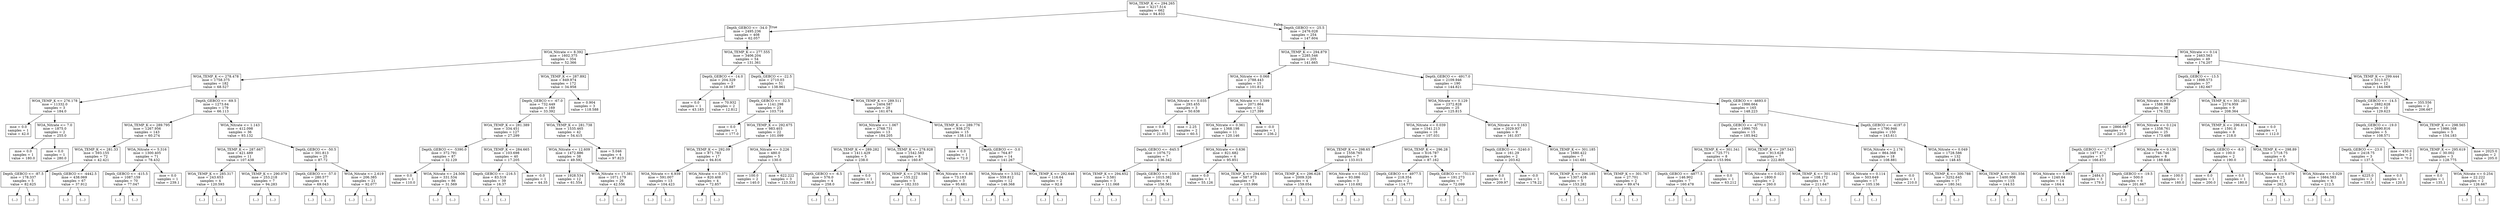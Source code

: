 digraph Tree {
node [shape=box] ;
0 [label="WOA_TEMP_K <= 294.265\nmse = 4217.514\nsamples = 662\nvalue = 94.833"] ;
1 [label="Depth_GEBCO <= -34.0\nmse = 2495.236\nsamples = 408\nvalue = 62.057"] ;
0 -> 1 [labeldistance=2.5, labelangle=45, headlabel="True"] ;
2 [label="WOA_Nitrate <= 8.392\nmse = 1602.375\nsamples = 354\nvalue = 52.366"] ;
1 -> 2 ;
3 [label="WOA_TEMP_K <= 278.478\nmse = 1758.375\nsamples = 182\nvalue = 68.527"] ;
2 -> 3 ;
4 [label="WOA_TEMP_K <= 276.178\nmse = 11332.0\nsamples = 3\nvalue = 184.0"] ;
3 -> 4 ;
5 [label="mse = 0.0\nsamples = 1\nvalue = 42.0"] ;
4 -> 5 ;
6 [label="WOA_Nitrate <= 7.0\nmse = 1875.0\nsamples = 2\nvalue = 255.0"] ;
4 -> 6 ;
7 [label="mse = 0.0\nsamples = 1\nvalue = 180.0"] ;
6 -> 7 ;
8 [label="mse = 0.0\nsamples = 1\nvalue = 280.0"] ;
6 -> 8 ;
9 [label="Depth_GEBCO <= -69.5\nmse = 1273.64\nsamples = 179\nvalue = 66.113"] ;
3 -> 9 ;
10 [label="WOA_TEMP_K <= 289.795\nmse = 1267.956\nsamples = 143\nvalue = 60.274"] ;
9 -> 10 ;
11 [label="WOA_TEMP_K <= 281.33\nmse = 593.155\nsamples = 72\nvalue = 42.421"] ;
10 -> 11 ;
12 [label="Depth_GEBCO <= -87.5\nmse = 178.337\nsamples = 5\nvalue = 82.625"] ;
11 -> 12 ;
13 [label="(...)"] ;
12 -> 13 ;
20 [label="(...)"] ;
12 -> 20 ;
21 [label="Depth_GEBCO <= -4442.5\nmse = 438.069\nsamples = 67\nvalue = 37.912"] ;
11 -> 21 ;
22 [label="(...)"] ;
21 -> 22 ;
47 [label="(...)"] ;
21 -> 47 ;
120 [label="WOA_Nitrate <= 5.316\nmse = 1300.405\nsamples = 71\nvalue = 78.432"] ;
10 -> 120 ;
121 [label="Depth_GEBCO <= -415.5\nmse = 1087.159\nsamples = 70\nvalue = 77.047"] ;
120 -> 121 ;
122 [label="(...)"] ;
121 -> 122 ;
233 [label="(...)"] ;
121 -> 233 ;
238 [label="mse = 0.0\nsamples = 1\nvalue = 239.1"] ;
120 -> 238 ;
239 [label="WOA_Nitrate <= 1.143\nmse = 412.098\nsamples = 36\nvalue = 93.132"] ;
9 -> 239 ;
240 [label="WOA_TEMP_K <= 287.667\nmse = 421.489\nsamples = 11\nvalue = 107.438"] ;
239 -> 240 ;
241 [label="WOA_TEMP_K <= 285.317\nmse = 243.653\nsamples = 4\nvalue = 120.593"] ;
240 -> 241 ;
242 [label="(...)"] ;
241 -> 242 ;
243 [label="(...)"] ;
241 -> 243 ;
246 [label="WOA_TEMP_K <= 290.079\nmse = 253.218\nsamples = 7\nvalue = 94.283"] ;
240 -> 246 ;
247 [label="(...)"] ;
246 -> 247 ;
258 [label="(...)"] ;
246 -> 258 ;
259 [label="Depth_GEBCO <= -50.5\nmse = 301.813\nsamples = 25\nvalue = 87.72"] ;
239 -> 259 ;
260 [label="Depth_GEBCO <= -57.0\nmse = 280.577\nsamples = 4\nvalue = 69.043"] ;
259 -> 260 ;
261 [label="(...)"] ;
260 -> 261 ;
264 [label="(...)"] ;
260 -> 264 ;
267 [label="WOA_Nitrate <= 2.619\nmse = 206.385\nsamples = 21\nvalue = 92.077"] ;
259 -> 267 ;
268 [label="(...)"] ;
267 -> 268 ;
277 [label="(...)"] ;
267 -> 277 ;
294 [label="WOA_TEMP_K <= 287.892\nmse = 849.974\nsamples = 172\nvalue = 34.958"] ;
2 -> 294 ;
295 [label="Depth_GEBCO <= -67.0\nmse = 732.449\nsamples = 169\nvalue = 33.392"] ;
294 -> 295 ;
296 [label="WOA_TEMP_K <= 281.389\nmse = 334.451\nsamples = 127\nvalue = 27.299"] ;
295 -> 296 ;
297 [label="Depth_GEBCO <= -5390.0\nmse = 372.791\nsamples = 87\nvalue = 32.129"] ;
296 -> 297 ;
298 [label="mse = 0.0\nsamples = 1\nvalue = 110.0"] ;
297 -> 298 ;
299 [label="WOA_Nitrate <= 24.506\nmse = 331.534\nsamples = 86\nvalue = 31.569"] ;
297 -> 299 ;
300 [label="(...)"] ;
299 -> 300 ;
399 [label="(...)"] ;
299 -> 399 ;
462 [label="WOA_TEMP_K <= 284.665\nmse = 103.698\nsamples = 40\nvalue = 17.205"] ;
296 -> 462 ;
463 [label="Depth_GEBCO <= -216.5\nmse = 83.519\nsamples = 39\nvalue = 16.37"] ;
462 -> 463 ;
464 [label="(...)"] ;
463 -> 464 ;
495 [label="(...)"] ;
463 -> 495 ;
502 [label="mse = -0.0\nsamples = 1\nvalue = 44.35"] ;
462 -> 502 ;
503 [label="WOA_TEMP_K <= 281.738\nmse = 1535.465\nsamples = 42\nvalue = 54.415"] ;
295 -> 503 ;
504 [label="WOA_Nitrate <= 12.609\nmse = 1472.886\nsamples = 38\nvalue = 49.592"] ;
503 -> 504 ;
505 [label="mse = 1928.534\nsamples = 12\nvalue = 61.554"] ;
504 -> 505 ;
506 [label="WOA_Nitrate <= 17.381\nmse = 1071.179\nsamples = 26\nvalue = 42.556"] ;
504 -> 506 ;
507 [label="(...)"] ;
506 -> 507 ;
512 [label="(...)"] ;
506 -> 512 ;
525 [label="mse = 5.046\nsamples = 4\nvalue = 97.823"] ;
503 -> 525 ;
526 [label="mse = 0.904\nsamples = 3\nvalue = 118.588"] ;
294 -> 526 ;
527 [label="WOA_TEMP_K <= 277.555\nmse = 3406.204\nsamples = 54\nvalue = 131.361"] ;
1 -> 527 ;
528 [label="Depth_GEBCO <= -14.0\nmse = 204.329\nsamples = 3\nvalue = 18.887"] ;
527 -> 528 ;
529 [label="mse = 0.0\nsamples = 1\nvalue = 43.183"] ;
528 -> 529 ;
530 [label="mse = 70.932\nsamples = 2\nvalue = 12.812"] ;
528 -> 530 ;
531 [label="Depth_GEBCO <= -22.5\nmse = 2710.03\nsamples = 51\nvalue = 138.961"] ;
527 -> 531 ;
532 [label="Depth_GEBCO <= -32.5\nmse = 1141.298\nsamples = 23\nvalue = 103.716"] ;
531 -> 532 ;
533 [label="mse = 0.0\nsamples = 1\nvalue = 177.0"] ;
532 -> 533 ;
534 [label="WOA_TEMP_K <= 292.675\nmse = 983.403\nsamples = 22\nvalue = 101.099"] ;
532 -> 534 ;
535 [label="WOA_TEMP_K <= 292.09\nmse = 871.783\nsamples = 17\nvalue = 94.816"] ;
534 -> 535 ;
536 [label="WOA_Nitrate <= 6.939\nmse = 591.007\nsamples = 13\nvalue = 104.423"] ;
535 -> 536 ;
537 [label="(...)"] ;
536 -> 537 ;
558 [label="(...)"] ;
536 -> 558 ;
559 [label="WOA_Nitrate <= 0.371\nmse = 820.408\nsamples = 4\nvalue = 72.857"] ;
535 -> 559 ;
560 [label="(...)"] ;
559 -> 560 ;
561 [label="(...)"] ;
559 -> 561 ;
562 [label="WOA_Nitrate <= 0.226\nmse = 480.0\nsamples = 5\nvalue = 130.0"] ;
534 -> 562 ;
563 [label="mse = 100.0\nsamples = 2\nvalue = 140.0"] ;
562 -> 563 ;
564 [label="mse = 622.222\nsamples = 3\nvalue = 123.333"] ;
562 -> 564 ;
565 [label="WOA_TEMP_K <= 289.511\nmse = 2404.587\nsamples = 28\nvalue = 161.674"] ;
531 -> 565 ;
566 [label="WOA_Nitrate <= 1.067\nmse = 2768.731\nsamples = 13\nvalue = 184.205"] ;
565 -> 566 ;
567 [label="WOA_TEMP_K <= 289.282\nmse = 1411.429\nsamples = 5\nvalue = 238.0"] ;
566 -> 567 ;
568 [label="Depth_GEBCO <= -6.5\nmse = 576.0\nsamples = 4\nvalue = 258.0"] ;
567 -> 568 ;
569 [label="(...)"] ;
568 -> 569 ;
572 [label="(...)"] ;
568 -> 572 ;
573 [label="mse = 0.0\nsamples = 1\nvalue = 188.0"] ;
567 -> 573 ;
574 [label="WOA_TEMP_K <= 278.928\nmse = 1542.583\nsamples = 8\nvalue = 160.67"] ;
566 -> 574 ;
575 [label="WOA_TEMP_K <= 278.596\nmse = 155.222\nsamples = 5\nvalue = 182.333"] ;
574 -> 575 ;
576 [label="(...)"] ;
575 -> 576 ;
583 [label="(...)"] ;
575 -> 583 ;
584 [label="WOA_Nitrate <= 6.86\nmse = 73.183\nsamples = 3\nvalue = 95.681"] ;
574 -> 584 ;
585 [label="(...)"] ;
584 -> 585 ;
588 [label="(...)"] ;
584 -> 588 ;
589 [label="WOA_TEMP_K <= 289.776\nmse = 938.275\nsamples = 15\nvalue = 138.118"] ;
565 -> 589 ;
590 [label="mse = 0.0\nsamples = 1\nvalue = 72.0"] ;
589 -> 590 ;
591 [label="Depth_GEBCO <= -3.0\nmse = 764.87\nsamples = 14\nvalue = 141.267"] ;
589 -> 591 ;
592 [label="WOA_Nitrate <= 3.552\nmse = 559.812\nsamples = 12\nvalue = 146.368"] ;
591 -> 592 ;
593 [label="(...)"] ;
592 -> 593 ;
612 [label="(...)"] ;
592 -> 612 ;
615 [label="WOA_TEMP_K <= 292.648\nmse = 116.64\nsamples = 2\nvalue = 92.8"] ;
591 -> 615 ;
616 [label="(...)"] ;
615 -> 616 ;
617 [label="(...)"] ;
615 -> 617 ;
618 [label="Depth_GEBCO <= -25.5\nmse = 2476.028\nsamples = 254\nvalue = 147.604"] ;
0 -> 618 [labeldistance=2.5, labelangle=-45, headlabel="False"] ;
619 [label="WOA_TEMP_K <= 294.879\nmse = 2285.546\nsamples = 205\nvalue = 141.665"] ;
618 -> 619 ;
620 [label="WOA_Nitrate <= 0.068\nmse = 2788.443\nsamples = 15\nvalue = 101.812"] ;
619 -> 620 ;
621 [label="WOA_Nitrate <= 0.035\nmse = 293.455\nsamples = 3\nvalue = 50.638"] ;
620 -> 621 ;
622 [label="mse = 0.0\nsamples = 1\nvalue = 21.053"] ;
621 -> 622 ;
623 [label="mse = 2.25\nsamples = 2\nvalue = 60.5"] ;
621 -> 623 ;
624 [label="WOA_Nitrate <= 3.599\nmse = 2071.864\nsamples = 12\nvalue = 127.399"] ;
620 -> 624 ;
625 [label="WOA_Nitrate <= 0.361\nmse = 1368.198\nsamples = 11\nvalue = 120.146"] ;
624 -> 625 ;
626 [label="Depth_GEBCO <= -845.5\nmse = 1076.72\nsamples = 7\nvalue = 136.342"] ;
625 -> 626 ;
627 [label="WOA_TEMP_K <= 294.652\nmse = 3.581\nsamples = 3\nvalue = 111.068"] ;
626 -> 627 ;
628 [label="(...)"] ;
627 -> 628 ;
631 [label="(...)"] ;
627 -> 631 ;
632 [label="Depth_GEBCO <= -159.0\nmse = 1015.382\nsamples = 4\nvalue = 156.561"] ;
626 -> 632 ;
633 [label="(...)"] ;
632 -> 633 ;
634 [label="(...)"] ;
632 -> 634 ;
637 [label="WOA_Nitrate <= 0.636\nmse = 821.682\nsamples = 4\nvalue = 95.851"] ;
625 -> 637 ;
638 [label="mse = 0.0\nsamples = 1\nvalue = 55.126"] ;
637 -> 638 ;
639 [label="WOA_TEMP_K <= 294.605\nmse = 587.973\nsamples = 3\nvalue = 103.996"] ;
637 -> 639 ;
640 [label="(...)"] ;
639 -> 640 ;
641 [label="(...)"] ;
639 -> 641 ;
644 [label="mse = -0.0\nsamples = 1\nvalue = 236.2"] ;
624 -> 644 ;
645 [label="Depth_GEBCO <= -4917.0\nmse = 2109.946\nsamples = 190\nvalue = 144.821"] ;
619 -> 645 ;
646 [label="WOA_Nitrate <= 0.129\nmse = 2372.828\nsamples = 25\nvalue = 125.815"] ;
645 -> 646 ;
647 [label="WOA_Nitrate <= 0.039\nmse = 1541.213\nsamples = 16\nvalue = 107.031"] ;
646 -> 647 ;
648 [label="WOA_TEMP_K <= 298.65\nmse = 1558.765\nsamples = 7\nvalue = 133.013"] ;
647 -> 648 ;
649 [label="WOA_TEMP_K <= 296.628\nmse = 2009.326\nsamples = 4\nvalue = 159.054"] ;
648 -> 649 ;
650 [label="(...)"] ;
649 -> 650 ;
651 [label="(...)"] ;
649 -> 651 ;
656 [label="WOA_Nitrate <= 0.022\nmse = 93.086\nsamples = 3\nvalue = 110.692"] ;
648 -> 656 ;
657 [label="(...)"] ;
656 -> 657 ;
658 [label="(...)"] ;
656 -> 658 ;
661 [label="WOA_TEMP_K <= 296.28\nmse = 616.787\nsamples = 9\nvalue = 87.162"] ;
647 -> 661 ;
662 [label="Depth_GEBCO <= -4977.5\nmse = 218.354\nsamples = 2\nvalue = 114.777"] ;
661 -> 662 ;
663 [label="(...)"] ;
662 -> 663 ;
664 [label="(...)"] ;
662 -> 664 ;
665 [label="Depth_GEBCO <= -7511.0\nmse = 191.273\nsamples = 7\nvalue = 72.099"] ;
661 -> 665 ;
666 [label="(...)"] ;
665 -> 666 ;
667 [label="(...)"] ;
665 -> 667 ;
678 [label="WOA_Nitrate <= 0.163\nmse = 2029.937\nsamples = 9\nvalue = 161.037"] ;
646 -> 678 ;
679 [label="Depth_GEBCO <= -5240.0\nmse = 161.29\nsamples = 2\nvalue = 203.62"] ;
678 -> 679 ;
680 [label="mse = 0.0\nsamples = 1\nvalue = 209.97"] ;
679 -> 680 ;
681 [label="mse = -0.0\nsamples = 1\nvalue = 178.22"] ;
679 -> 681 ;
682 [label="WOA_TEMP_K <= 301.185\nmse = 1680.422\nsamples = 7\nvalue = 141.681"] ;
678 -> 682 ;
683 [label="WOA_TEMP_K <= 296.185\nmse = 1307.416\nsamples = 5\nvalue = 153.282"] ;
682 -> 683 ;
684 [label="(...)"] ;
683 -> 684 ;
685 [label="(...)"] ;
683 -> 685 ;
692 [label="WOA_TEMP_K <= 301.767\nmse = 27.701\nsamples = 2\nvalue = 89.474"] ;
682 -> 692 ;
693 [label="(...)"] ;
692 -> 693 ;
694 [label="(...)"] ;
692 -> 694 ;
695 [label="Depth_GEBCO <= -4693.0\nmse = 1986.664\nsamples = 165\nvalue = 148.223"] ;
645 -> 695 ;
696 [label="Depth_GEBCO <= -4770.0\nmse = 1990.705\nsamples = 15\nvalue = 185.942"] ;
695 -> 696 ;
697 [label="WOA_TEMP_K <= 301.341\nmse = 725.771\nsamples = 8\nvalue = 153.994"] ;
696 -> 697 ;
698 [label="Depth_GEBCO <= -4877.5\nmse = 146.902\nsamples = 7\nvalue = 160.478"] ;
697 -> 698 ;
699 [label="(...)"] ;
698 -> 699 ;
700 [label="(...)"] ;
698 -> 700 ;
711 [label="mse = 0.0\nsamples = 1\nvalue = 63.212"] ;
697 -> 711 ;
712 [label="WOA_TEMP_K <= 297.543\nmse = 913.628\nsamples = 7\nvalue = 222.805"] ;
696 -> 712 ;
713 [label="WOA_Nitrate <= 0.023\nmse = 1800.0\nsamples = 2\nvalue = 260.0"] ;
712 -> 713 ;
714 [label="(...)"] ;
713 -> 714 ;
715 [label="(...)"] ;
713 -> 715 ;
716 [label="WOA_TEMP_K <= 301.162\nmse = 108.172\nsamples = 5\nvalue = 211.647"] ;
712 -> 716 ;
717 [label="(...)"] ;
716 -> 717 ;
722 [label="(...)"] ;
716 -> 722 ;
723 [label="Depth_GEBCO <= -4197.0\nmse = 1790.946\nsamples = 150\nvalue = 143.611"] ;
695 -> 723 ;
724 [label="WOA_Nitrate <= 2.176\nmse = 864.368\nsamples = 18\nvalue = 108.881"] ;
723 -> 724 ;
725 [label="WOA_Nitrate <= 0.114\nmse = 503.649\nsamples = 17\nvalue = 105.136"] ;
724 -> 725 ;
726 [label="(...)"] ;
725 -> 726 ;
741 [label="(...)"] ;
725 -> 741 ;
756 [label="mse = -0.0\nsamples = 1\nvalue = 210.0"] ;
724 -> 756 ;
757 [label="WOA_Nitrate <= 0.049\nmse = 1728.586\nsamples = 132\nvalue = 148.45"] ;
723 -> 757 ;
758 [label="WOA_TEMP_K <= 300.788\nmse = 3252.645\nsamples = 17\nvalue = 180.341"] ;
757 -> 758 ;
759 [label="(...)"] ;
758 -> 759 ;
772 [label="(...)"] ;
758 -> 772 ;
781 [label="WOA_TEMP_K <= 301.556\nmse = 1400.908\nsamples = 115\nvalue = 144.53"] ;
757 -> 781 ;
782 [label="(...)"] ;
781 -> 782 ;
945 [label="(...)"] ;
781 -> 945 ;
964 [label="WOA_Nitrate <= 0.14\nmse = 2463.563\nsamples = 49\nvalue = 174.207"] ;
618 -> 964 ;
965 [label="Depth_GEBCO <= -13.5\nmse = 1898.573\nsamples = 37\nvalue = 182.667"] ;
964 -> 965 ;
966 [label="WOA_Nitrate <= 0.029\nmse = 1588.989\nsamples = 28\nvalue = 176.522"] ;
965 -> 966 ;
967 [label="mse = 2866.667\nsamples = 3\nvalue = 220.0"] ;
966 -> 967 ;
968 [label="WOA_Nitrate <= 0.124\nmse = 1358.761\nsamples = 25\nvalue = 173.488"] ;
966 -> 968 ;
969 [label="Depth_GEBCO <= -17.5\nmse = 1477.472\nsamples = 17\nvalue = 166.833"] ;
968 -> 969 ;
970 [label="WOA_Nitrate <= 0.093\nmse = 1240.64\nsamples = 14\nvalue = 164.4"] ;
969 -> 970 ;
971 [label="(...)"] ;
970 -> 971 ;
978 [label="(...)"] ;
970 -> 978 ;
981 [label="mse = 2484.0\nsamples = 3\nvalue = 179.0"] ;
969 -> 981 ;
982 [label="WOA_Nitrate <= 0.136\nmse = 746.746\nsamples = 8\nvalue = 188.846"] ;
968 -> 982 ;
983 [label="Depth_GEBCO <= -19.5\nmse = 500.0\nsamples = 6\nvalue = 201.667"] ;
982 -> 983 ;
984 [label="(...)"] ;
983 -> 984 ;
987 [label="(...)"] ;
983 -> 987 ;
988 [label="mse = 100.0\nsamples = 2\nvalue = 160.0"] ;
982 -> 988 ;
989 [label="WOA_TEMP_K <= 301.281\nmse = 2374.959\nsamples = 9\nvalue = 208.364"] ;
965 -> 989 ;
990 [label="WOA_TEMP_K <= 296.814\nmse = 1591.0\nsamples = 8\nvalue = 218.0"] ;
989 -> 990 ;
991 [label="Depth_GEBCO <= -8.0\nmse = 100.0\nsamples = 2\nvalue = 190.0"] ;
990 -> 991 ;
992 [label="mse = 0.0\nsamples = 1\nvalue = 200.0"] ;
991 -> 992 ;
993 [label="mse = 0.0\nsamples = 1\nvalue = 180.0"] ;
991 -> 993 ;
994 [label="WOA_TEMP_K <= 298.89\nmse = 1718.75\nsamples = 6\nvalue = 225.0"] ;
990 -> 994 ;
995 [label="WOA_Nitrate <= 0.079\nmse = 6.25\nsamples = 2\nvalue = 262.5"] ;
994 -> 995 ;
996 [label="(...)"] ;
995 -> 996 ;
997 [label="(...)"] ;
995 -> 997 ;
998 [label="WOA_Nitrate <= 0.029\nmse = 1664.583\nsamples = 4\nvalue = 212.5"] ;
994 -> 998 ;
999 [label="(...)"] ;
998 -> 999 ;
1000 [label="(...)"] ;
998 -> 1000 ;
1003 [label="mse = 0.0\nsamples = 1\nvalue = 112.0"] ;
989 -> 1003 ;
1004 [label="WOA_TEMP_K <= 299.444\nmse = 3313.071\nsamples = 12\nvalue = 144.069"] ;
964 -> 1004 ;
1005 [label="Depth_GEBCO <= -14.5\nmse = 2882.628\nsamples = 10\nvalue = 129.623"] ;
1004 -> 1005 ;
1006 [label="Depth_GEBCO <= -19.0\nmse = 2690.816\nsamples = 5\nvalue = 108.571"] ;
1005 -> 1006 ;
1007 [label="Depth_GEBCO <= -23.0\nmse = 2418.75\nsamples = 3\nvalue = 137.5"] ;
1006 -> 1007 ;
1008 [label="mse = 4225.0\nsamples = 2\nvalue = 155.0"] ;
1007 -> 1008 ;
1009 [label="mse = 0.0\nsamples = 1\nvalue = 120.0"] ;
1007 -> 1009 ;
1010 [label="mse = 450.0\nsamples = 2\nvalue = 70.0"] ;
1006 -> 1010 ;
1011 [label="WOA_TEMP_K <= 298.565\nmse = 1986.168\nsamples = 5\nvalue = 154.183"] ;
1005 -> 1011 ;
1012 [label="WOA_TEMP_K <= 295.619\nmse = 30.002\nsamples = 3\nvalue = 128.775"] ;
1011 -> 1012 ;
1013 [label="mse = 0.0\nsamples = 1\nvalue = 135.1"] ;
1012 -> 1013 ;
1014 [label="WOA_Nitrate <= 0.254\nmse = 22.222\nsamples = 2\nvalue = 126.667"] ;
1012 -> 1014 ;
1015 [label="(...)"] ;
1014 -> 1015 ;
1016 [label="(...)"] ;
1014 -> 1016 ;
1017 [label="mse = 2025.0\nsamples = 2\nvalue = 205.0"] ;
1011 -> 1017 ;
1018 [label="mse = 355.556\nsamples = 2\nvalue = 206.667"] ;
1004 -> 1018 ;
}